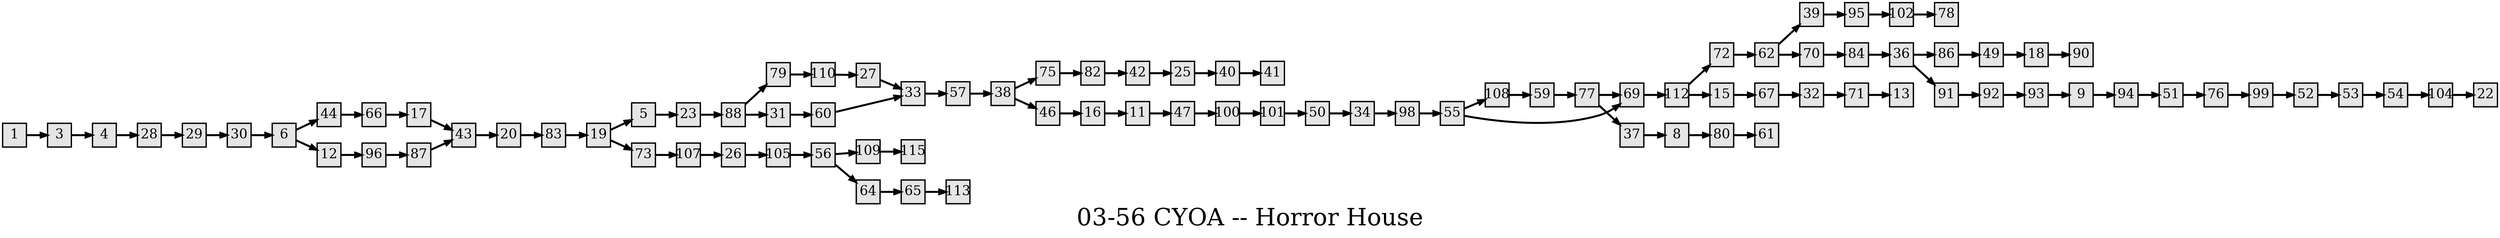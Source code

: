 digraph g{
  graph [ label="03-56 CYOA -- Horror House" rankdir=LR, ordering=out, fontsize=36, nodesep="0.35", ranksep="0.45"];
  node  [shape=rect, penwidth=2, fontsize=20, style=filled, fillcolor=grey90, margin="0,0", labelfloat=true, regular=true, fixedsize=true];
  edge  [labelfloat=true, penwidth=3, fontsize=12];

  1 -> 3;
  3 -> 4;
  4 -> 28;
  5 -> 23;
  6 -> 44;
  6 -> 12;
  8 -> 80;
  9 -> 94;
  11 -> 47;
  12 -> 96;
  15 -> 67;
  16 -> 11;
  17 -> 43;
  18 -> 90;
  19 -> 5;
  19 -> 73;
  20 -> 83;
  23 -> 88;
  25 -> 40;
  26 -> 105;
  27 -> 33;
  28 -> 29;
  29 -> 30;
  30 -> 6;
  31 -> 60;
  32 -> 71;
  33 -> 57;
  34 -> 98;
  36 -> 86;
  36 -> 91;
  37 -> 8;
  38 -> 75;
  38 -> 46;
  39 -> 95;
  40 -> 41;
  42 -> 25;
  43 -> 20;
  44 -> 66;
  46 -> 16;
  47 -> 100;
  49 -> 18;
  50 -> 34;
  51 -> 76;
  52 -> 53;
  53 -> 54;
  54 -> 104;
  55 -> 108;
  55 -> 69;
  56 -> 109;
  56 -> 64;
  57 -> 38;
  59 -> 77;
  60 -> 33;
  62 -> 39;
  62 -> 70;
  64 -> 65;
  65 -> 113;
  66 -> 17;
  67 -> 32;
  69 -> 112;
  70 -> 84;
  71 -> 13;
  72 -> 62;
  73 -> 107;
  75 -> 82;
  76 -> 99;
  77 -> 69;
  77 -> 37;
  79 -> 110;
  80 -> 61;
  82 -> 42;
  83 -> 19;
  84 -> 36;
  86 -> 49;
  87 -> 43;
  88 -> 79;
  88 -> 31;
  91 -> 92;
  92 -> 93;
  93 -> 9;
  94 -> 51;
  95 -> 102;
  96 -> 87;
  98 -> 55;
  99 -> 52;
  100 -> 101;
  101 -> 50;
  102 -> 78;
  104 -> 22;
  105 -> 56;
  107 -> 26;
  108 -> 59;
  109 -> 115;
  110 -> 27;
  112 -> 72;
  112 -> 15;
}

